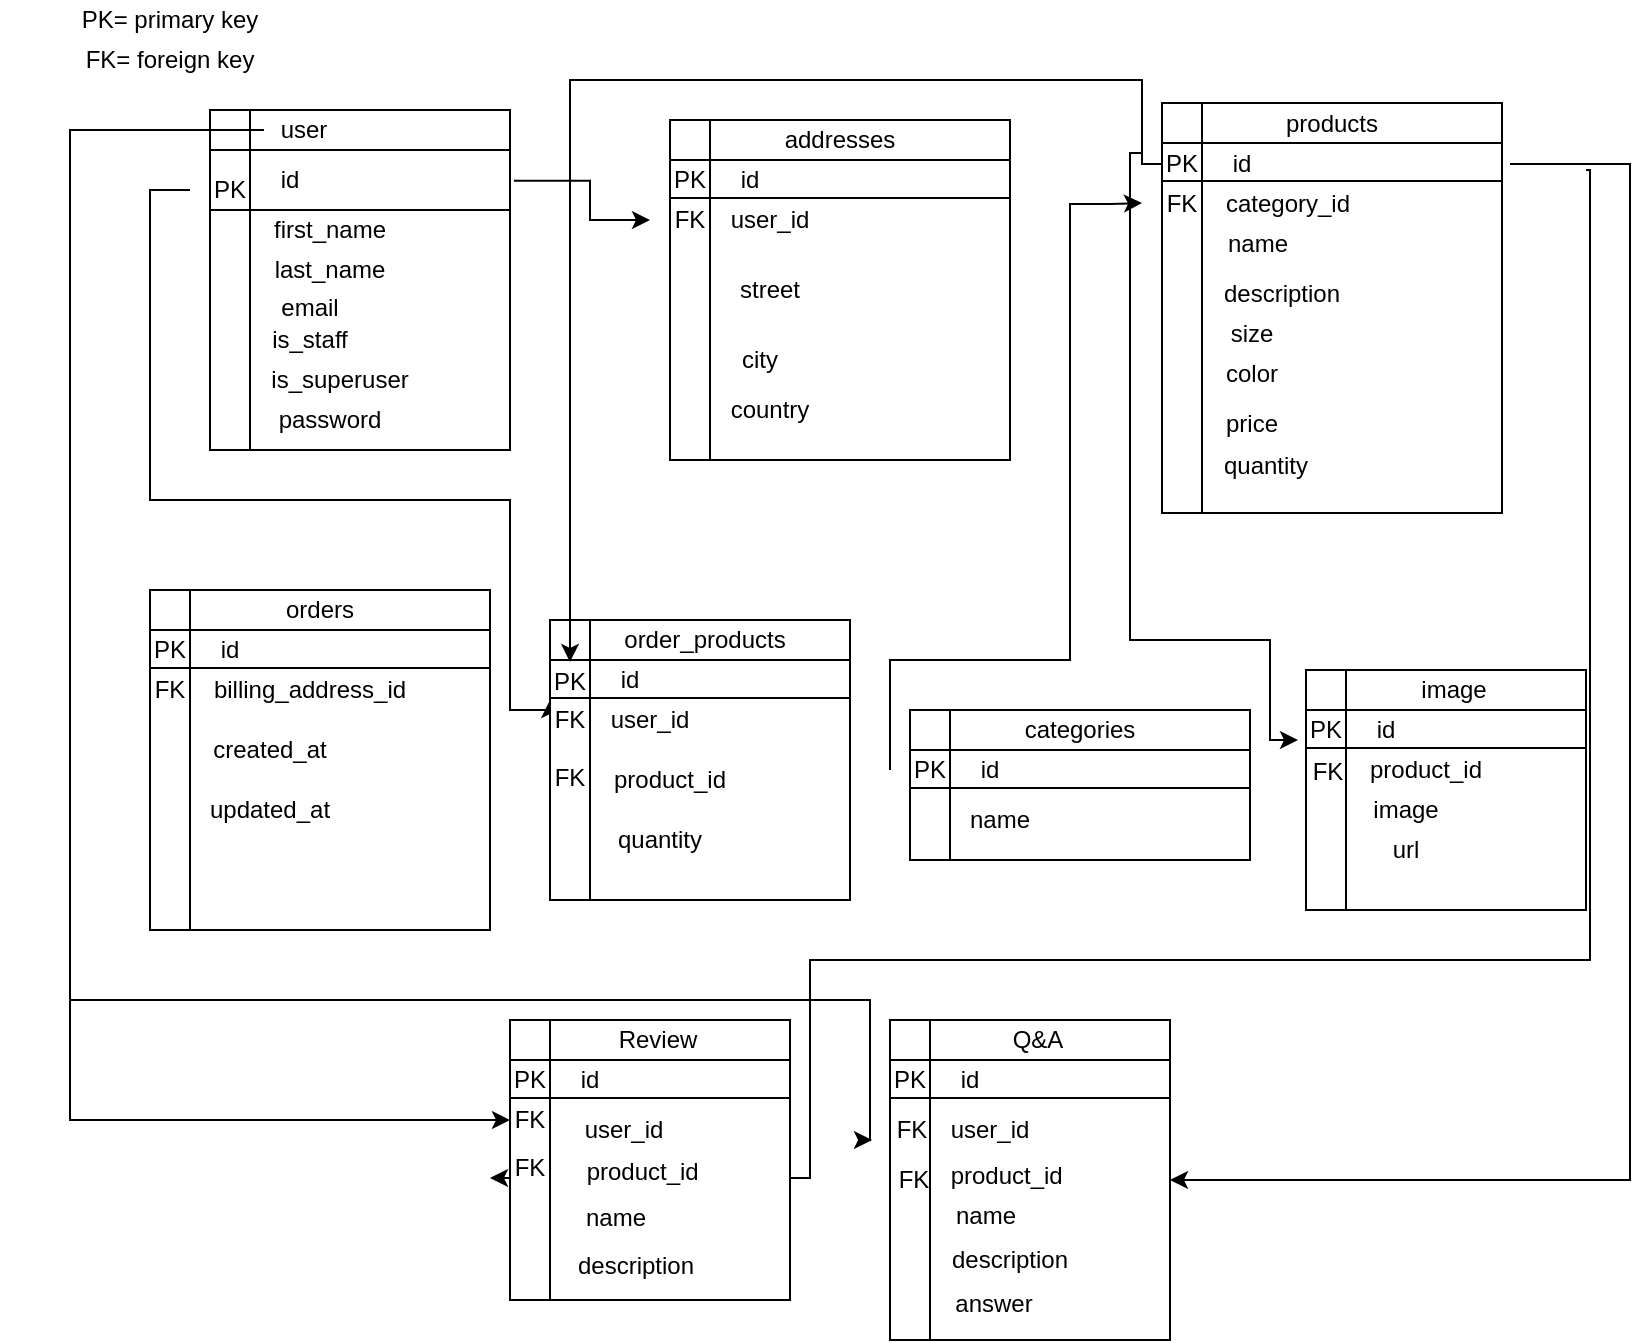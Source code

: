 <mxfile version="14.6.11" type="device"><diagram id="7VGn1elL7Z3YItLGX61V" name="Page-1"><mxGraphModel dx="1702" dy="938" grid="1" gridSize="10" guides="1" tooltips="1" connect="1" arrows="1" fold="1" page="1" pageScale="1" pageWidth="827" pageHeight="1169" math="0" shadow="0"><root><mxCell id="0"/><mxCell id="1" parent="0"/><mxCell id="sPpvY-2EwSPcFPRJzG2j-1" value="" style="shape=internalStorage;whiteSpace=wrap;html=1;backgroundOutline=1;" parent="1" vertex="1"><mxGeometry x="110" y="65" width="150" height="170" as="geometry"/></mxCell><mxCell id="sPpvY-2EwSPcFPRJzG2j-2" value="" style="shape=internalStorage;whiteSpace=wrap;html=1;backgroundOutline=1;" parent="1" vertex="1"><mxGeometry x="340" y="70" width="170" height="170" as="geometry"/></mxCell><mxCell id="Bogj2qLaOYO9VG4QflQz-91" style="edgeStyle=orthogonalEdgeStyle;rounded=0;orthogonalLoop=1;jettySize=auto;html=1;exitX=0;exitY=0.5;exitDx=0;exitDy=0;entryX=0.25;entryY=0;entryDx=0;entryDy=0;" parent="1" source="sPpvY-2EwSPcFPRJzG2j-5" target="Bogj2qLaOYO9VG4QflQz-4" edge="1"><mxGeometry relative="1" as="geometry"><Array as="points"><mxPoint x="80" y="105"/><mxPoint x="80" y="260"/><mxPoint x="260" y="260"/><mxPoint x="260" y="365"/></Array></mxGeometry></mxCell><mxCell id="_75RhF_EHiPRnHkvZSRx-41" style="edgeStyle=orthogonalEdgeStyle;rounded=0;orthogonalLoop=1;jettySize=auto;html=1;exitX=0.25;exitY=0;exitDx=0;exitDy=0;" edge="1" parent="1" source="sPpvY-2EwSPcFPRJzG2j-5" target="_75RhF_EHiPRnHkvZSRx-14"><mxGeometry relative="1" as="geometry"><mxPoint x="50" y="470" as="targetPoint"/><Array as="points"><mxPoint x="110" y="75"/><mxPoint x="40" y="75"/><mxPoint x="40" y="570"/></Array></mxGeometry></mxCell><mxCell id="sPpvY-2EwSPcFPRJzG2j-5" value="PK" style="text;html=1;strokeColor=none;fillColor=none;align=center;verticalAlign=middle;whiteSpace=wrap;rounded=0;" parent="1" vertex="1"><mxGeometry x="100" y="95" width="40" height="20" as="geometry"/></mxCell><mxCell id="sPpvY-2EwSPcFPRJzG2j-6" value="PK" style="text;html=1;strokeColor=none;fillColor=none;align=center;verticalAlign=middle;whiteSpace=wrap;rounded=0;" parent="1" vertex="1"><mxGeometry x="330" y="90" width="40" height="20" as="geometry"/></mxCell><mxCell id="_75RhF_EHiPRnHkvZSRx-47" style="edgeStyle=orthogonalEdgeStyle;rounded=0;orthogonalLoop=1;jettySize=auto;html=1;entryX=0;entryY=0.75;entryDx=0;entryDy=0;" edge="1" parent="1" source="sPpvY-2EwSPcFPRJzG2j-7" target="_75RhF_EHiPRnHkvZSRx-45"><mxGeometry relative="1" as="geometry"><mxPoint x="10" y="310" as="targetPoint"/><Array as="points"><mxPoint x="40" y="75"/><mxPoint x="40" y="510"/><mxPoint x="440" y="510"/></Array></mxGeometry></mxCell><mxCell id="sPpvY-2EwSPcFPRJzG2j-7" value="user" style="text;html=1;strokeColor=none;fillColor=none;align=center;verticalAlign=middle;whiteSpace=wrap;rounded=0;" parent="1" vertex="1"><mxGeometry x="137" y="65" width="40" height="20" as="geometry"/></mxCell><mxCell id="sPpvY-2EwSPcFPRJzG2j-8" value="addresses" style="text;html=1;strokeColor=none;fillColor=none;align=center;verticalAlign=middle;whiteSpace=wrap;rounded=0;" parent="1" vertex="1"><mxGeometry x="405" y="70" width="40" height="20" as="geometry"/></mxCell><mxCell id="sPpvY-2EwSPcFPRJzG2j-10" value="FK" style="text;html=1;strokeColor=none;fillColor=none;align=center;verticalAlign=middle;whiteSpace=wrap;rounded=0;" parent="1" vertex="1"><mxGeometry x="330" y="110" width="40" height="20" as="geometry"/></mxCell><mxCell id="Bogj2qLaOYO9VG4QflQz-90" style="edgeStyle=orthogonalEdgeStyle;rounded=0;orthogonalLoop=1;jettySize=auto;html=1;exitX=1.013;exitY=0.208;exitDx=0;exitDy=0;exitPerimeter=0;" parent="1" source="sPpvY-2EwSPcFPRJzG2j-1" target="sPpvY-2EwSPcFPRJzG2j-10" edge="1"><mxGeometry relative="1" as="geometry"><mxPoint x="270" y="100" as="sourcePoint"/><Array as="points"><mxPoint x="300" y="100"/><mxPoint x="300" y="120"/></Array></mxGeometry></mxCell><mxCell id="sPpvY-2EwSPcFPRJzG2j-12" value="id" style="text;html=1;strokeColor=none;fillColor=none;align=center;verticalAlign=middle;whiteSpace=wrap;rounded=0;" parent="1" vertex="1"><mxGeometry x="130" y="90" width="40" height="20" as="geometry"/></mxCell><mxCell id="sPpvY-2EwSPcFPRJzG2j-15" value="user_id" style="text;html=1;strokeColor=none;fillColor=none;align=center;verticalAlign=middle;whiteSpace=wrap;rounded=0;" parent="1" vertex="1"><mxGeometry x="370" y="110" width="40" height="20" as="geometry"/></mxCell><mxCell id="sPpvY-2EwSPcFPRJzG2j-16" value="city&lt;br&gt;" style="text;html=1;strokeColor=none;fillColor=none;align=center;verticalAlign=middle;whiteSpace=wrap;rounded=0;" parent="1" vertex="1"><mxGeometry x="365" y="180" width="40" height="20" as="geometry"/></mxCell><mxCell id="sPpvY-2EwSPcFPRJzG2j-17" value="country&lt;br&gt;" style="text;html=1;strokeColor=none;fillColor=none;align=center;verticalAlign=middle;whiteSpace=wrap;rounded=0;" parent="1" vertex="1"><mxGeometry x="370" y="205" width="40" height="20" as="geometry"/></mxCell><mxCell id="sPpvY-2EwSPcFPRJzG2j-27" value="street&lt;br&gt;" style="text;html=1;strokeColor=none;fillColor=none;align=center;verticalAlign=middle;whiteSpace=wrap;rounded=0;" parent="1" vertex="1"><mxGeometry x="370" y="145" width="40" height="20" as="geometry"/></mxCell><mxCell id="sPpvY-2EwSPcFPRJzG2j-29" value="id" style="text;html=1;strokeColor=none;fillColor=none;align=center;verticalAlign=middle;whiteSpace=wrap;rounded=0;" parent="1" vertex="1"><mxGeometry x="360" y="90" width="40" height="20" as="geometry"/></mxCell><mxCell id="sPpvY-2EwSPcFPRJzG2j-31" value="" style="endArrow=none;html=1;entryX=0.25;entryY=1;entryDx=0;entryDy=0;exitX=1;exitY=0.294;exitDx=0;exitDy=0;exitPerimeter=0;" parent="1" source="sPpvY-2EwSPcFPRJzG2j-1" target="sPpvY-2EwSPcFPRJzG2j-5" edge="1"><mxGeometry width="50" height="50" relative="1" as="geometry"><mxPoint x="390" y="275" as="sourcePoint"/><mxPoint x="320" y="165" as="targetPoint"/></mxGeometry></mxCell><mxCell id="sPpvY-2EwSPcFPRJzG2j-32" value="" style="endArrow=none;html=1;entryX=0.25;entryY=1;entryDx=0;entryDy=0;exitX=1;exitY=0.294;exitDx=0;exitDy=0;exitPerimeter=0;" parent="1" edge="1"><mxGeometry width="50" height="50" relative="1" as="geometry"><mxPoint x="510" y="109.0" as="sourcePoint"/><mxPoint x="340" y="109.02" as="targetPoint"/></mxGeometry></mxCell><mxCell id="sPpvY-2EwSPcFPRJzG2j-34" value="password&lt;br&gt;" style="text;html=1;strokeColor=none;fillColor=none;align=center;verticalAlign=middle;whiteSpace=wrap;rounded=0;" parent="1" vertex="1"><mxGeometry x="150" y="210" width="40" height="20" as="geometry"/></mxCell><mxCell id="sPpvY-2EwSPcFPRJzG2j-35" value="is_superuser&lt;br&gt;" style="text;html=1;strokeColor=none;fillColor=none;align=center;verticalAlign=middle;whiteSpace=wrap;rounded=0;" parent="1" vertex="1"><mxGeometry x="155" y="190" width="40" height="20" as="geometry"/></mxCell><mxCell id="Bogj2qLaOYO9VG4QflQz-1" value="" style="shape=internalStorage;whiteSpace=wrap;html=1;backgroundOutline=1;" parent="1" vertex="1"><mxGeometry x="280" y="320" width="150" height="140" as="geometry"/></mxCell><mxCell id="Bogj2qLaOYO9VG4QflQz-2" value="PK" style="text;html=1;strokeColor=none;fillColor=none;align=center;verticalAlign=middle;whiteSpace=wrap;rounded=0;" parent="1" vertex="1"><mxGeometry x="270" y="341" width="40" height="20" as="geometry"/></mxCell><mxCell id="Bogj2qLaOYO9VG4QflQz-3" value="order_products" style="text;html=1;strokeColor=none;fillColor=none;align=center;verticalAlign=middle;whiteSpace=wrap;rounded=0;" parent="1" vertex="1"><mxGeometry x="330" y="320" width="55" height="20" as="geometry"/></mxCell><mxCell id="Bogj2qLaOYO9VG4QflQz-4" value="FK" style="text;html=1;strokeColor=none;fillColor=none;align=center;verticalAlign=middle;whiteSpace=wrap;rounded=0;" parent="1" vertex="1"><mxGeometry x="270" y="360" width="40" height="20" as="geometry"/></mxCell><mxCell id="Bogj2qLaOYO9VG4QflQz-5" value="user_id" style="text;html=1;strokeColor=none;fillColor=none;align=center;verticalAlign=middle;whiteSpace=wrap;rounded=0;" parent="1" vertex="1"><mxGeometry x="310" y="360" width="40" height="20" as="geometry"/></mxCell><mxCell id="Bogj2qLaOYO9VG4QflQz-6" value="quantity" style="text;html=1;strokeColor=none;fillColor=none;align=center;verticalAlign=middle;whiteSpace=wrap;rounded=0;" parent="1" vertex="1"><mxGeometry x="315" y="420" width="40" height="20" as="geometry"/></mxCell><mxCell id="Bogj2qLaOYO9VG4QflQz-8" value="product_id" style="text;html=1;strokeColor=none;fillColor=none;align=center;verticalAlign=middle;whiteSpace=wrap;rounded=0;" parent="1" vertex="1"><mxGeometry x="320" y="390" width="40" height="20" as="geometry"/></mxCell><mxCell id="Bogj2qLaOYO9VG4QflQz-9" value="id" style="text;html=1;strokeColor=none;fillColor=none;align=center;verticalAlign=middle;whiteSpace=wrap;rounded=0;" parent="1" vertex="1"><mxGeometry x="300" y="340" width="40" height="20" as="geometry"/></mxCell><mxCell id="Bogj2qLaOYO9VG4QflQz-10" value="" style="endArrow=none;html=1;entryX=0.25;entryY=1;entryDx=0;entryDy=0;" parent="1" edge="1"><mxGeometry width="50" height="50" relative="1" as="geometry"><mxPoint x="430" y="359" as="sourcePoint"/><mxPoint x="280" y="359.02" as="targetPoint"/></mxGeometry></mxCell><mxCell id="Bogj2qLaOYO9VG4QflQz-12" value="is_staff&lt;br&gt;" style="text;html=1;strokeColor=none;fillColor=none;align=center;verticalAlign=middle;whiteSpace=wrap;rounded=0;" parent="1" vertex="1"><mxGeometry x="140" y="170" width="40" height="20" as="geometry"/></mxCell><mxCell id="Bogj2qLaOYO9VG4QflQz-15" value="email&lt;br&gt;" style="text;html=1;strokeColor=none;fillColor=none;align=center;verticalAlign=middle;whiteSpace=wrap;rounded=0;" parent="1" vertex="1"><mxGeometry x="140" y="154" width="40" height="20" as="geometry"/></mxCell><mxCell id="Bogj2qLaOYO9VG4QflQz-16" value="first_name&lt;br&gt;" style="text;html=1;strokeColor=none;fillColor=none;align=center;verticalAlign=middle;whiteSpace=wrap;rounded=0;" parent="1" vertex="1"><mxGeometry x="150" y="115" width="40" height="20" as="geometry"/></mxCell><mxCell id="Bogj2qLaOYO9VG4QflQz-17" value="last_name" style="text;html=1;strokeColor=none;fillColor=none;align=center;verticalAlign=middle;whiteSpace=wrap;rounded=0;" parent="1" vertex="1"><mxGeometry x="150" y="135" width="40" height="20" as="geometry"/></mxCell><mxCell id="Bogj2qLaOYO9VG4QflQz-31" value="" style="shape=internalStorage;whiteSpace=wrap;html=1;backgroundOutline=1;" parent="1" vertex="1"><mxGeometry x="80" y="305" width="170" height="170" as="geometry"/></mxCell><mxCell id="Bogj2qLaOYO9VG4QflQz-32" value="PK" style="text;html=1;strokeColor=none;fillColor=none;align=center;verticalAlign=middle;whiteSpace=wrap;rounded=0;" parent="1" vertex="1"><mxGeometry x="70" y="325" width="40" height="20" as="geometry"/></mxCell><mxCell id="Bogj2qLaOYO9VG4QflQz-33" value="orders" style="text;html=1;strokeColor=none;fillColor=none;align=center;verticalAlign=middle;whiteSpace=wrap;rounded=0;" parent="1" vertex="1"><mxGeometry x="145" y="305" width="40" height="20" as="geometry"/></mxCell><mxCell id="Bogj2qLaOYO9VG4QflQz-34" value="FK" style="text;html=1;strokeColor=none;fillColor=none;align=center;verticalAlign=middle;whiteSpace=wrap;rounded=0;" parent="1" vertex="1"><mxGeometry x="70" y="345" width="40" height="20" as="geometry"/></mxCell><mxCell id="Bogj2qLaOYO9VG4QflQz-35" value="billing_address_id&lt;br&gt;" style="text;html=1;strokeColor=none;fillColor=none;align=center;verticalAlign=middle;whiteSpace=wrap;rounded=0;" parent="1" vertex="1"><mxGeometry x="140" y="345" width="40" height="20" as="geometry"/></mxCell><mxCell id="Bogj2qLaOYO9VG4QflQz-37" value="updated_at" style="text;html=1;strokeColor=none;fillColor=none;align=center;verticalAlign=middle;whiteSpace=wrap;rounded=0;" parent="1" vertex="1"><mxGeometry x="120" y="405" width="40" height="20" as="geometry"/></mxCell><mxCell id="Bogj2qLaOYO9VG4QflQz-38" value="created_at" style="text;html=1;strokeColor=none;fillColor=none;align=center;verticalAlign=middle;whiteSpace=wrap;rounded=0;" parent="1" vertex="1"><mxGeometry x="120" y="375" width="40" height="20" as="geometry"/></mxCell><mxCell id="Bogj2qLaOYO9VG4QflQz-39" value="id" style="text;html=1;strokeColor=none;fillColor=none;align=center;verticalAlign=middle;whiteSpace=wrap;rounded=0;" parent="1" vertex="1"><mxGeometry x="100" y="325" width="40" height="20" as="geometry"/></mxCell><mxCell id="Bogj2qLaOYO9VG4QflQz-40" value="" style="endArrow=none;html=1;entryX=0.25;entryY=1;entryDx=0;entryDy=0;exitX=1;exitY=0.294;exitDx=0;exitDy=0;exitPerimeter=0;" parent="1" edge="1"><mxGeometry width="50" height="50" relative="1" as="geometry"><mxPoint x="250" y="344" as="sourcePoint"/><mxPoint x="80" y="344.02" as="targetPoint"/></mxGeometry></mxCell><mxCell id="Bogj2qLaOYO9VG4QflQz-41" value="" style="shape=internalStorage;whiteSpace=wrap;html=1;backgroundOutline=1;" parent="1" vertex="1"><mxGeometry x="658" y="345" width="140" height="120" as="geometry"/></mxCell><mxCell id="Bogj2qLaOYO9VG4QflQz-42" value="PK" style="text;html=1;strokeColor=none;fillColor=none;align=center;verticalAlign=middle;whiteSpace=wrap;rounded=0;" parent="1" vertex="1"><mxGeometry x="648" y="365" width="40" height="20" as="geometry"/></mxCell><mxCell id="Bogj2qLaOYO9VG4QflQz-43" value="image&lt;br&gt;" style="text;html=1;strokeColor=none;fillColor=none;align=center;verticalAlign=middle;whiteSpace=wrap;rounded=0;" parent="1" vertex="1"><mxGeometry x="712" y="345" width="40" height="20" as="geometry"/></mxCell><mxCell id="Bogj2qLaOYO9VG4QflQz-44" value="FK" style="text;html=1;strokeColor=none;fillColor=none;align=center;verticalAlign=middle;whiteSpace=wrap;rounded=0;" parent="1" vertex="1"><mxGeometry x="649" y="386" width="40" height="20" as="geometry"/></mxCell><mxCell id="Bogj2qLaOYO9VG4QflQz-46" value="image&lt;br&gt;" style="text;html=1;strokeColor=none;fillColor=none;align=center;verticalAlign=middle;whiteSpace=wrap;rounded=0;" parent="1" vertex="1"><mxGeometry x="688" y="405" width="40" height="20" as="geometry"/></mxCell><mxCell id="Bogj2qLaOYO9VG4QflQz-47" value="url" style="text;html=1;strokeColor=none;fillColor=none;align=center;verticalAlign=middle;whiteSpace=wrap;rounded=0;" parent="1" vertex="1"><mxGeometry x="688" y="425" width="40" height="20" as="geometry"/></mxCell><mxCell id="Bogj2qLaOYO9VG4QflQz-48" value="product_id&lt;br&gt;" style="text;html=1;strokeColor=none;fillColor=none;align=center;verticalAlign=middle;whiteSpace=wrap;rounded=0;" parent="1" vertex="1"><mxGeometry x="698" y="385" width="40" height="20" as="geometry"/></mxCell><mxCell id="Bogj2qLaOYO9VG4QflQz-49" value="id" style="text;html=1;strokeColor=none;fillColor=none;align=center;verticalAlign=middle;whiteSpace=wrap;rounded=0;" parent="1" vertex="1"><mxGeometry x="678" y="365" width="40" height="20" as="geometry"/></mxCell><mxCell id="Bogj2qLaOYO9VG4QflQz-50" value="" style="endArrow=none;html=1;entryX=0.25;entryY=1;entryDx=0;entryDy=0;" parent="1" edge="1"><mxGeometry width="50" height="50" relative="1" as="geometry"><mxPoint x="798" y="384" as="sourcePoint"/><mxPoint x="658" y="384.02" as="targetPoint"/></mxGeometry></mxCell><mxCell id="Bogj2qLaOYO9VG4QflQz-61" value="" style="shape=internalStorage;whiteSpace=wrap;html=1;backgroundOutline=1;" parent="1" vertex="1"><mxGeometry x="460" y="365" width="170" height="75" as="geometry"/></mxCell><mxCell id="Bogj2qLaOYO9VG4QflQz-93" style="edgeStyle=orthogonalEdgeStyle;rounded=0;orthogonalLoop=1;jettySize=auto;html=1;exitX=0;exitY=0.5;exitDx=0;exitDy=0;entryX=0;entryY=0.5;entryDx=0;entryDy=0;" parent="1" source="Bogj2qLaOYO9VG4QflQz-62" target="Bogj2qLaOYO9VG4QflQz-74" edge="1"><mxGeometry relative="1" as="geometry"><Array as="points"><mxPoint x="450" y="340"/><mxPoint x="540" y="340"/><mxPoint x="540" y="112"/><mxPoint x="560" y="112"/></Array></mxGeometry></mxCell><mxCell id="Bogj2qLaOYO9VG4QflQz-62" value="PK" style="text;html=1;strokeColor=none;fillColor=none;align=center;verticalAlign=middle;whiteSpace=wrap;rounded=0;" parent="1" vertex="1"><mxGeometry x="450" y="385" width="40" height="20" as="geometry"/></mxCell><mxCell id="Bogj2qLaOYO9VG4QflQz-63" value="categories" style="text;html=1;strokeColor=none;fillColor=none;align=center;verticalAlign=middle;whiteSpace=wrap;rounded=0;" parent="1" vertex="1"><mxGeometry x="525" y="365" width="40" height="20" as="geometry"/></mxCell><mxCell id="Bogj2qLaOYO9VG4QflQz-68" value="name&lt;br&gt;" style="text;html=1;strokeColor=none;fillColor=none;align=center;verticalAlign=middle;whiteSpace=wrap;rounded=0;" parent="1" vertex="1"><mxGeometry x="485" y="410" width="40" height="20" as="geometry"/></mxCell><mxCell id="Bogj2qLaOYO9VG4QflQz-69" value="id" style="text;html=1;strokeColor=none;fillColor=none;align=center;verticalAlign=middle;whiteSpace=wrap;rounded=0;" parent="1" vertex="1"><mxGeometry x="480" y="385" width="40" height="20" as="geometry"/></mxCell><mxCell id="Bogj2qLaOYO9VG4QflQz-70" value="" style="endArrow=none;html=1;entryX=0.25;entryY=1;entryDx=0;entryDy=0;exitX=1;exitY=0.294;exitDx=0;exitDy=0;exitPerimeter=0;" parent="1" edge="1"><mxGeometry width="50" height="50" relative="1" as="geometry"><mxPoint x="630" y="404" as="sourcePoint"/><mxPoint x="460" y="404.02" as="targetPoint"/></mxGeometry></mxCell><mxCell id="Bogj2qLaOYO9VG4QflQz-71" value="" style="shape=internalStorage;whiteSpace=wrap;html=1;backgroundOutline=1;" parent="1" vertex="1"><mxGeometry x="586" y="61.5" width="170" height="205" as="geometry"/></mxCell><mxCell id="Bogj2qLaOYO9VG4QflQz-94" style="edgeStyle=orthogonalEdgeStyle;rounded=0;orthogonalLoop=1;jettySize=auto;html=1;exitX=0;exitY=0.25;exitDx=0;exitDy=0;" parent="1" source="Bogj2qLaOYO9VG4QflQz-72" edge="1"><mxGeometry relative="1" as="geometry"><mxPoint x="654" y="380" as="targetPoint"/><Array as="points"><mxPoint x="570" y="87"/><mxPoint x="570" y="330"/><mxPoint x="640" y="330"/><mxPoint x="640" y="380"/><mxPoint x="654" y="380"/></Array></mxGeometry></mxCell><mxCell id="Bogj2qLaOYO9VG4QflQz-98" style="edgeStyle=orthogonalEdgeStyle;rounded=0;orthogonalLoop=1;jettySize=auto;html=1;exitX=0.25;exitY=0;exitDx=0;exitDy=0;" parent="1" source="Bogj2qLaOYO9VG4QflQz-72" target="Bogj2qLaOYO9VG4QflQz-2" edge="1"><mxGeometry relative="1" as="geometry"><Array as="points"><mxPoint x="586" y="92"/><mxPoint x="576" y="92"/><mxPoint x="576" y="50"/><mxPoint x="290" y="50"/></Array></mxGeometry></mxCell><mxCell id="Bogj2qLaOYO9VG4QflQz-72" value="PK" style="text;html=1;strokeColor=none;fillColor=none;align=center;verticalAlign=middle;whiteSpace=wrap;rounded=0;" parent="1" vertex="1"><mxGeometry x="576" y="81.5" width="40" height="20" as="geometry"/></mxCell><mxCell id="Bogj2qLaOYO9VG4QflQz-73" value="products" style="text;html=1;strokeColor=none;fillColor=none;align=center;verticalAlign=middle;whiteSpace=wrap;rounded=0;" parent="1" vertex="1"><mxGeometry x="651" y="61.5" width="40" height="20" as="geometry"/></mxCell><mxCell id="Bogj2qLaOYO9VG4QflQz-74" value="FK" style="text;html=1;strokeColor=none;fillColor=none;align=center;verticalAlign=middle;whiteSpace=wrap;rounded=0;" parent="1" vertex="1"><mxGeometry x="576" y="101.5" width="40" height="20" as="geometry"/></mxCell><mxCell id="Bogj2qLaOYO9VG4QflQz-75" value="category_id" style="text;html=1;strokeColor=none;fillColor=none;align=center;verticalAlign=middle;whiteSpace=wrap;rounded=0;" parent="1" vertex="1"><mxGeometry x="629" y="101.5" width="40" height="20" as="geometry"/></mxCell><mxCell id="Bogj2qLaOYO9VG4QflQz-76" value="description&lt;br&gt;" style="text;html=1;strokeColor=none;fillColor=none;align=center;verticalAlign=middle;whiteSpace=wrap;rounded=0;" parent="1" vertex="1"><mxGeometry x="626" y="146.5" width="40" height="20" as="geometry"/></mxCell><mxCell id="Bogj2qLaOYO9VG4QflQz-77" value="size&lt;br&gt;" style="text;html=1;strokeColor=none;fillColor=none;align=center;verticalAlign=middle;whiteSpace=wrap;rounded=0;" parent="1" vertex="1"><mxGeometry x="611" y="166.5" width="40" height="20" as="geometry"/></mxCell><mxCell id="Bogj2qLaOYO9VG4QflQz-78" value="name" style="text;html=1;strokeColor=none;fillColor=none;align=center;verticalAlign=middle;whiteSpace=wrap;rounded=0;" parent="1" vertex="1"><mxGeometry x="614" y="121.5" width="40" height="20" as="geometry"/></mxCell><mxCell id="_75RhF_EHiPRnHkvZSRx-48" style="edgeStyle=orthogonalEdgeStyle;rounded=0;orthogonalLoop=1;jettySize=auto;html=1;entryX=1;entryY=0.5;entryDx=0;entryDy=0;" edge="1" parent="1" target="_75RhF_EHiPRnHkvZSRx-21"><mxGeometry relative="1" as="geometry"><mxPoint x="810" y="480" as="targetPoint"/><mxPoint x="760" y="92" as="sourcePoint"/><Array as="points"><mxPoint x="820" y="92"/><mxPoint x="820" y="600"/></Array></mxGeometry></mxCell><mxCell id="_75RhF_EHiPRnHkvZSRx-49" style="edgeStyle=orthogonalEdgeStyle;rounded=0;orthogonalLoop=1;jettySize=auto;html=1;entryX=0;entryY=0.75;entryDx=0;entryDy=0;" edge="1" parent="1" target="_75RhF_EHiPRnHkvZSRx-43"><mxGeometry relative="1" as="geometry"><mxPoint x="790" y="283" as="targetPoint"/><mxPoint x="798" y="95" as="sourcePoint"/><Array as="points"><mxPoint x="800" y="95"/><mxPoint x="800" y="490"/><mxPoint x="410" y="490"/><mxPoint x="410" y="599"/></Array></mxGeometry></mxCell><mxCell id="Bogj2qLaOYO9VG4QflQz-79" value="id" style="text;html=1;strokeColor=none;fillColor=none;align=center;verticalAlign=middle;whiteSpace=wrap;rounded=0;" parent="1" vertex="1"><mxGeometry x="606" y="81.5" width="40" height="20" as="geometry"/></mxCell><mxCell id="Bogj2qLaOYO9VG4QflQz-80" value="" style="endArrow=none;html=1;entryX=0.25;entryY=1;entryDx=0;entryDy=0;exitX=1;exitY=0.294;exitDx=0;exitDy=0;exitPerimeter=0;" parent="1" edge="1"><mxGeometry width="50" height="50" relative="1" as="geometry"><mxPoint x="756" y="100.5" as="sourcePoint"/><mxPoint x="586" y="100.52" as="targetPoint"/></mxGeometry></mxCell><mxCell id="Bogj2qLaOYO9VG4QflQz-84" value="color&lt;br&gt;" style="text;html=1;strokeColor=none;fillColor=none;align=center;verticalAlign=middle;whiteSpace=wrap;rounded=0;" parent="1" vertex="1"><mxGeometry x="611" y="186.5" width="40" height="20" as="geometry"/></mxCell><mxCell id="Bogj2qLaOYO9VG4QflQz-85" value="price&lt;br&gt;" style="text;html=1;strokeColor=none;fillColor=none;align=center;verticalAlign=middle;whiteSpace=wrap;rounded=0;" parent="1" vertex="1"><mxGeometry x="611" y="211.5" width="40" height="20" as="geometry"/></mxCell><mxCell id="Bogj2qLaOYO9VG4QflQz-86" value="quantity" style="text;html=1;strokeColor=none;fillColor=none;align=center;verticalAlign=middle;whiteSpace=wrap;rounded=0;" parent="1" vertex="1"><mxGeometry x="618" y="232.5" width="40" height="20" as="geometry"/></mxCell><mxCell id="Bogj2qLaOYO9VG4QflQz-89" value="FK" style="text;html=1;strokeColor=none;fillColor=none;align=center;verticalAlign=middle;whiteSpace=wrap;rounded=0;" parent="1" vertex="1"><mxGeometry x="270" y="389" width="40" height="20" as="geometry"/></mxCell><mxCell id="_75RhF_EHiPRnHkvZSRx-14" value="" style="shape=internalStorage;whiteSpace=wrap;html=1;backgroundOutline=1;" vertex="1" parent="1"><mxGeometry x="260" y="520" width="140" height="140" as="geometry"/></mxCell><mxCell id="_75RhF_EHiPRnHkvZSRx-15" value="Review" style="text;html=1;strokeColor=none;fillColor=none;align=center;verticalAlign=middle;whiteSpace=wrap;rounded=0;" vertex="1" parent="1"><mxGeometry x="314" y="520" width="40" height="20" as="geometry"/></mxCell><mxCell id="_75RhF_EHiPRnHkvZSRx-18" value="name" style="text;html=1;strokeColor=none;fillColor=none;align=center;verticalAlign=middle;whiteSpace=wrap;rounded=0;" vertex="1" parent="1"><mxGeometry x="293" y="609" width="40" height="20" as="geometry"/></mxCell><mxCell id="_75RhF_EHiPRnHkvZSRx-19" value="id" style="text;html=1;strokeColor=none;fillColor=none;align=center;verticalAlign=middle;whiteSpace=wrap;rounded=0;" vertex="1" parent="1"><mxGeometry x="280" y="540" width="40" height="20" as="geometry"/></mxCell><mxCell id="_75RhF_EHiPRnHkvZSRx-20" value="" style="endArrow=none;html=1;entryX=0.25;entryY=1;entryDx=0;entryDy=0;" edge="1" parent="1"><mxGeometry width="50" height="50" relative="1" as="geometry"><mxPoint x="400" y="559" as="sourcePoint"/><mxPoint x="260" y="559.02" as="targetPoint"/></mxGeometry></mxCell><mxCell id="_75RhF_EHiPRnHkvZSRx-21" value="" style="shape=internalStorage;whiteSpace=wrap;html=1;backgroundOutline=1;" vertex="1" parent="1"><mxGeometry x="450" y="520" width="140" height="160" as="geometry"/></mxCell><mxCell id="_75RhF_EHiPRnHkvZSRx-22" value="Q&amp;amp;A" style="text;html=1;strokeColor=none;fillColor=none;align=center;verticalAlign=middle;whiteSpace=wrap;rounded=0;" vertex="1" parent="1"><mxGeometry x="504" y="520" width="40" height="20" as="geometry"/></mxCell><mxCell id="_75RhF_EHiPRnHkvZSRx-23" value="description" style="text;html=1;strokeColor=none;fillColor=none;align=center;verticalAlign=middle;whiteSpace=wrap;rounded=0;" vertex="1" parent="1"><mxGeometry x="490" y="630" width="40" height="20" as="geometry"/></mxCell><mxCell id="_75RhF_EHiPRnHkvZSRx-25" value="name" style="text;html=1;strokeColor=none;fillColor=none;align=center;verticalAlign=middle;whiteSpace=wrap;rounded=0;" vertex="1" parent="1"><mxGeometry x="478" y="608" width="40" height="20" as="geometry"/></mxCell><mxCell id="_75RhF_EHiPRnHkvZSRx-26" value="id" style="text;html=1;strokeColor=none;fillColor=none;align=center;verticalAlign=middle;whiteSpace=wrap;rounded=0;" vertex="1" parent="1"><mxGeometry x="470" y="540" width="40" height="20" as="geometry"/></mxCell><mxCell id="_75RhF_EHiPRnHkvZSRx-27" value="" style="endArrow=none;html=1;entryX=0.25;entryY=1;entryDx=0;entryDy=0;" edge="1" parent="1"><mxGeometry width="50" height="50" relative="1" as="geometry"><mxPoint x="590" y="559" as="sourcePoint"/><mxPoint x="450" y="559.02" as="targetPoint"/></mxGeometry></mxCell><mxCell id="_75RhF_EHiPRnHkvZSRx-28" value="PK" style="text;html=1;strokeColor=none;fillColor=none;align=center;verticalAlign=middle;whiteSpace=wrap;rounded=0;" vertex="1" parent="1"><mxGeometry x="440" y="540" width="40" height="20" as="geometry"/></mxCell><mxCell id="_75RhF_EHiPRnHkvZSRx-29" value="PK= primary key&lt;br&gt;" style="text;html=1;strokeColor=none;fillColor=none;align=center;verticalAlign=middle;whiteSpace=wrap;rounded=0;" vertex="1" parent="1"><mxGeometry x="5" y="10" width="170" height="20" as="geometry"/></mxCell><mxCell id="_75RhF_EHiPRnHkvZSRx-30" value="FK= foreign key" style="text;html=1;strokeColor=none;fillColor=none;align=center;verticalAlign=middle;whiteSpace=wrap;rounded=0;" vertex="1" parent="1"><mxGeometry x="5" y="30" width="170" height="20" as="geometry"/></mxCell><mxCell id="_75RhF_EHiPRnHkvZSRx-33" value="description" style="text;html=1;strokeColor=none;fillColor=none;align=center;verticalAlign=middle;whiteSpace=wrap;rounded=0;" vertex="1" parent="1"><mxGeometry x="303" y="633" width="40" height="20" as="geometry"/></mxCell><mxCell id="_75RhF_EHiPRnHkvZSRx-34" value="user_id" style="text;html=1;strokeColor=none;fillColor=none;align=center;verticalAlign=middle;whiteSpace=wrap;rounded=0;" vertex="1" parent="1"><mxGeometry x="297" y="565" width="40" height="20" as="geometry"/></mxCell><mxCell id="_75RhF_EHiPRnHkvZSRx-35" value="answer" style="text;html=1;strokeColor=none;fillColor=none;align=center;verticalAlign=middle;whiteSpace=wrap;rounded=0;" vertex="1" parent="1"><mxGeometry x="482" y="652" width="40" height="20" as="geometry"/></mxCell><mxCell id="_75RhF_EHiPRnHkvZSRx-36" value="product_id&amp;nbsp;" style="text;html=1;strokeColor=none;fillColor=none;align=center;verticalAlign=middle;whiteSpace=wrap;rounded=0;" vertex="1" parent="1"><mxGeometry x="490" y="588" width="40" height="20" as="geometry"/></mxCell><mxCell id="_75RhF_EHiPRnHkvZSRx-38" value="user_id" style="text;html=1;strokeColor=none;fillColor=none;align=center;verticalAlign=middle;whiteSpace=wrap;rounded=0;" vertex="1" parent="1"><mxGeometry x="480" y="565" width="40" height="20" as="geometry"/></mxCell><mxCell id="_75RhF_EHiPRnHkvZSRx-39" value="product_id&amp;nbsp;" style="text;html=1;strokeColor=none;fillColor=none;align=center;verticalAlign=middle;whiteSpace=wrap;rounded=0;" vertex="1" parent="1"><mxGeometry x="308" y="586" width="40" height="20" as="geometry"/></mxCell><mxCell id="_75RhF_EHiPRnHkvZSRx-42" value="FK" style="text;html=1;strokeColor=none;fillColor=none;align=center;verticalAlign=middle;whiteSpace=wrap;rounded=0;" vertex="1" parent="1"><mxGeometry x="250" y="560" width="40" height="20" as="geometry"/></mxCell><mxCell id="_75RhF_EHiPRnHkvZSRx-43" value="FK" style="text;html=1;strokeColor=none;fillColor=none;align=center;verticalAlign=middle;whiteSpace=wrap;rounded=0;" vertex="1" parent="1"><mxGeometry x="250" y="584" width="40" height="20" as="geometry"/></mxCell><mxCell id="_75RhF_EHiPRnHkvZSRx-44" value="FK" style="text;html=1;strokeColor=none;fillColor=none;align=center;verticalAlign=middle;whiteSpace=wrap;rounded=0;" vertex="1" parent="1"><mxGeometry x="442" y="590" width="40" height="20" as="geometry"/></mxCell><mxCell id="_75RhF_EHiPRnHkvZSRx-45" value="FK" style="text;html=1;strokeColor=none;fillColor=none;align=center;verticalAlign=middle;whiteSpace=wrap;rounded=0;" vertex="1" parent="1"><mxGeometry x="441" y="565" width="40" height="20" as="geometry"/></mxCell><mxCell id="_75RhF_EHiPRnHkvZSRx-46" value="PK" style="text;html=1;strokeColor=none;fillColor=none;align=center;verticalAlign=middle;whiteSpace=wrap;rounded=0;" vertex="1" parent="1"><mxGeometry x="250" y="540" width="40" height="20" as="geometry"/></mxCell></root></mxGraphModel></diagram></mxfile>